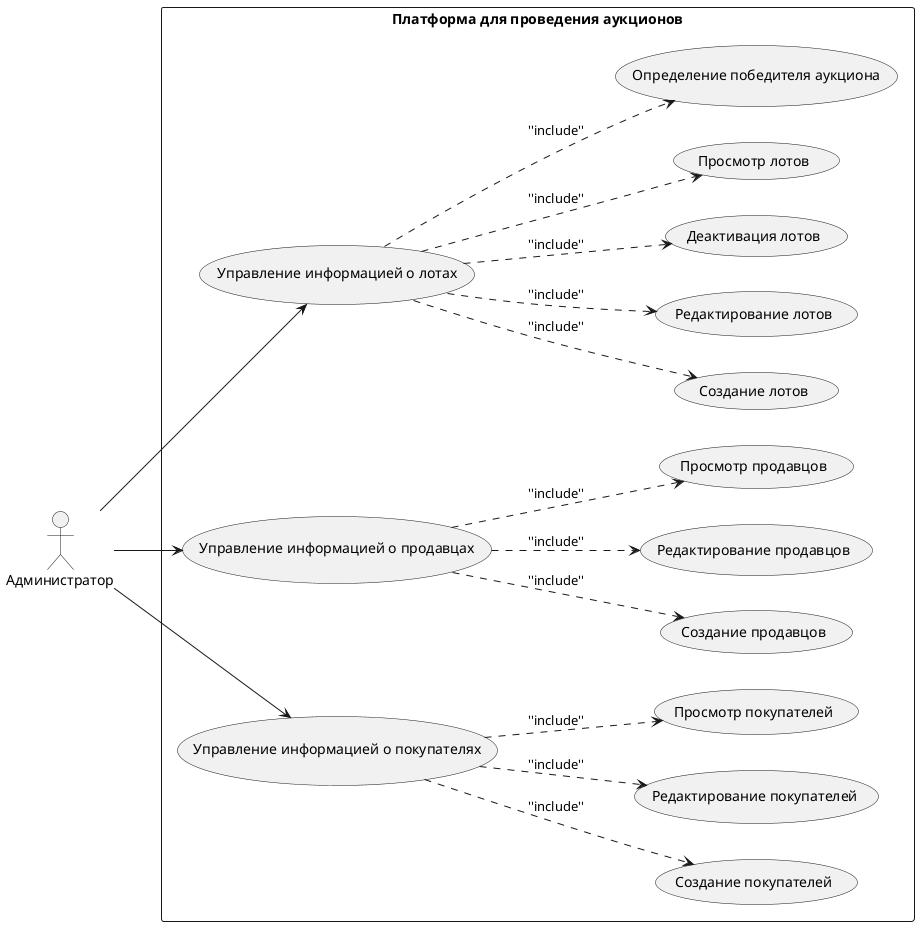 @startuml
left to right direction

actor Администратор as Admin

rectangle "Платформа для проведения аукционов" as Platform {
  usecase "Управление информацией о лотах" as ManageLots

  usecase "Создание лотов" as CreateLots
  usecase "Редактирование лотов" as EditLots
  usecase "Деактивация лотов" as DeactivateLots
  usecase "Просмотр лотов" as ViewLots
  usecase "Определение победителя аукциона" as RunAuctions

  usecase "Управление информацией о продавцах" as ManageSellers

  usecase "Создание продавцов" as CreateSellers
  usecase "Редактирование продавцов" as EditSellers
  usecase "Просмотр продавцов" as ViewSellers

  usecase "Управление информацией о покупателях" as ManageBuyers

  usecase "Создание покупателей" as CreateBuyers
  usecase "Редактирование покупателей" as EditBuyers
  usecase "Просмотр покупателей" as ViewBuyers

  Admin --> ManageLots
  Admin --> ManageSellers
  Admin --> ManageBuyers
 
  ManageLots    ..> CreateLots     : ''include''
  ManageLots    ..> EditLots       : ''include''
  ManageLots    ..> DeactivateLots : ''include''
  ManageLots    ..> ViewLots       : ''include''
  ManageLots    ..> RunAuctions    : ''include''
  ManageSellers ..> ViewSellers    : ''include''
  ManageSellers ..> CreateSellers  : ''include''
  ManageSellers ..> EditSellers    : ''include''
  ManageBuyers  ..> CreateBuyers   : ''include''
  ManageBuyers  ..> EditBuyers     : ''include''
  ManageBuyers  ..> ViewBuyers     : ''include''
}
@enduml